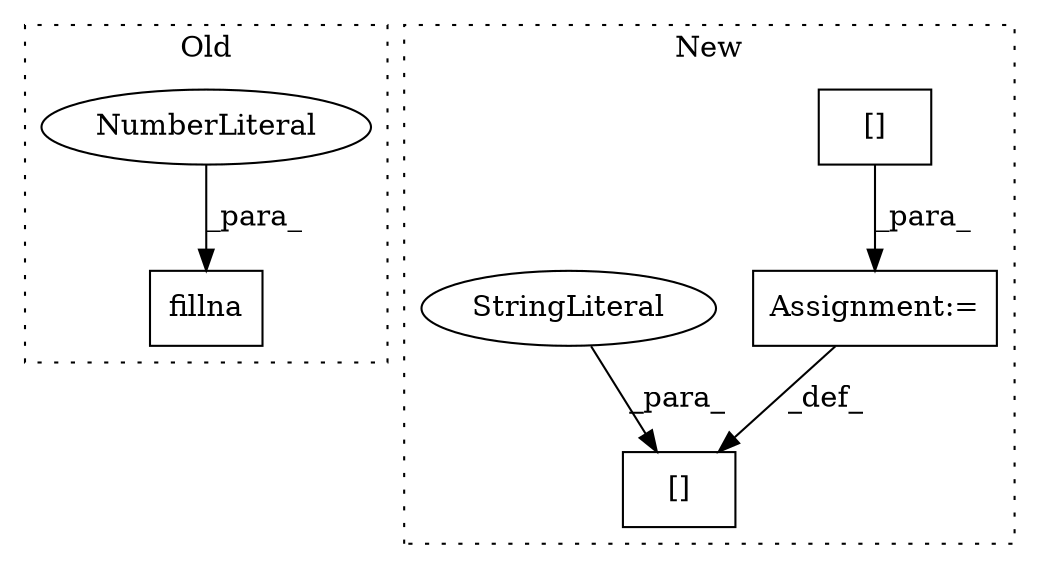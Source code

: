 digraph G {
subgraph cluster0 {
1 [label="fillna" a="32" s="2825,2833" l="7,1" shape="box"];
3 [label="NumberLiteral" a="34" s="2832" l="1" shape="ellipse"];
label = "Old";
style="dotted";
}
subgraph cluster1 {
2 [label="[]" a="2" s="2398,2409" l="8,1" shape="box"];
4 [label="Assignment:=" a="7" s="2410" l="1" shape="box"];
5 [label="[]" a="2" s="2411,2417" l="3,1" shape="box"];
6 [label="StringLiteral" a="45" s="2406" l="3" shape="ellipse"];
label = "New";
style="dotted";
}
3 -> 1 [label="_para_"];
4 -> 2 [label="_def_"];
5 -> 4 [label="_para_"];
6 -> 2 [label="_para_"];
}
